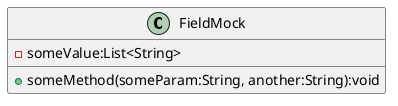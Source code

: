 @startuml
class FieldMock{
-someValue:List<String>
+someMethod(someParam:String, another:String):void
}
@enduml